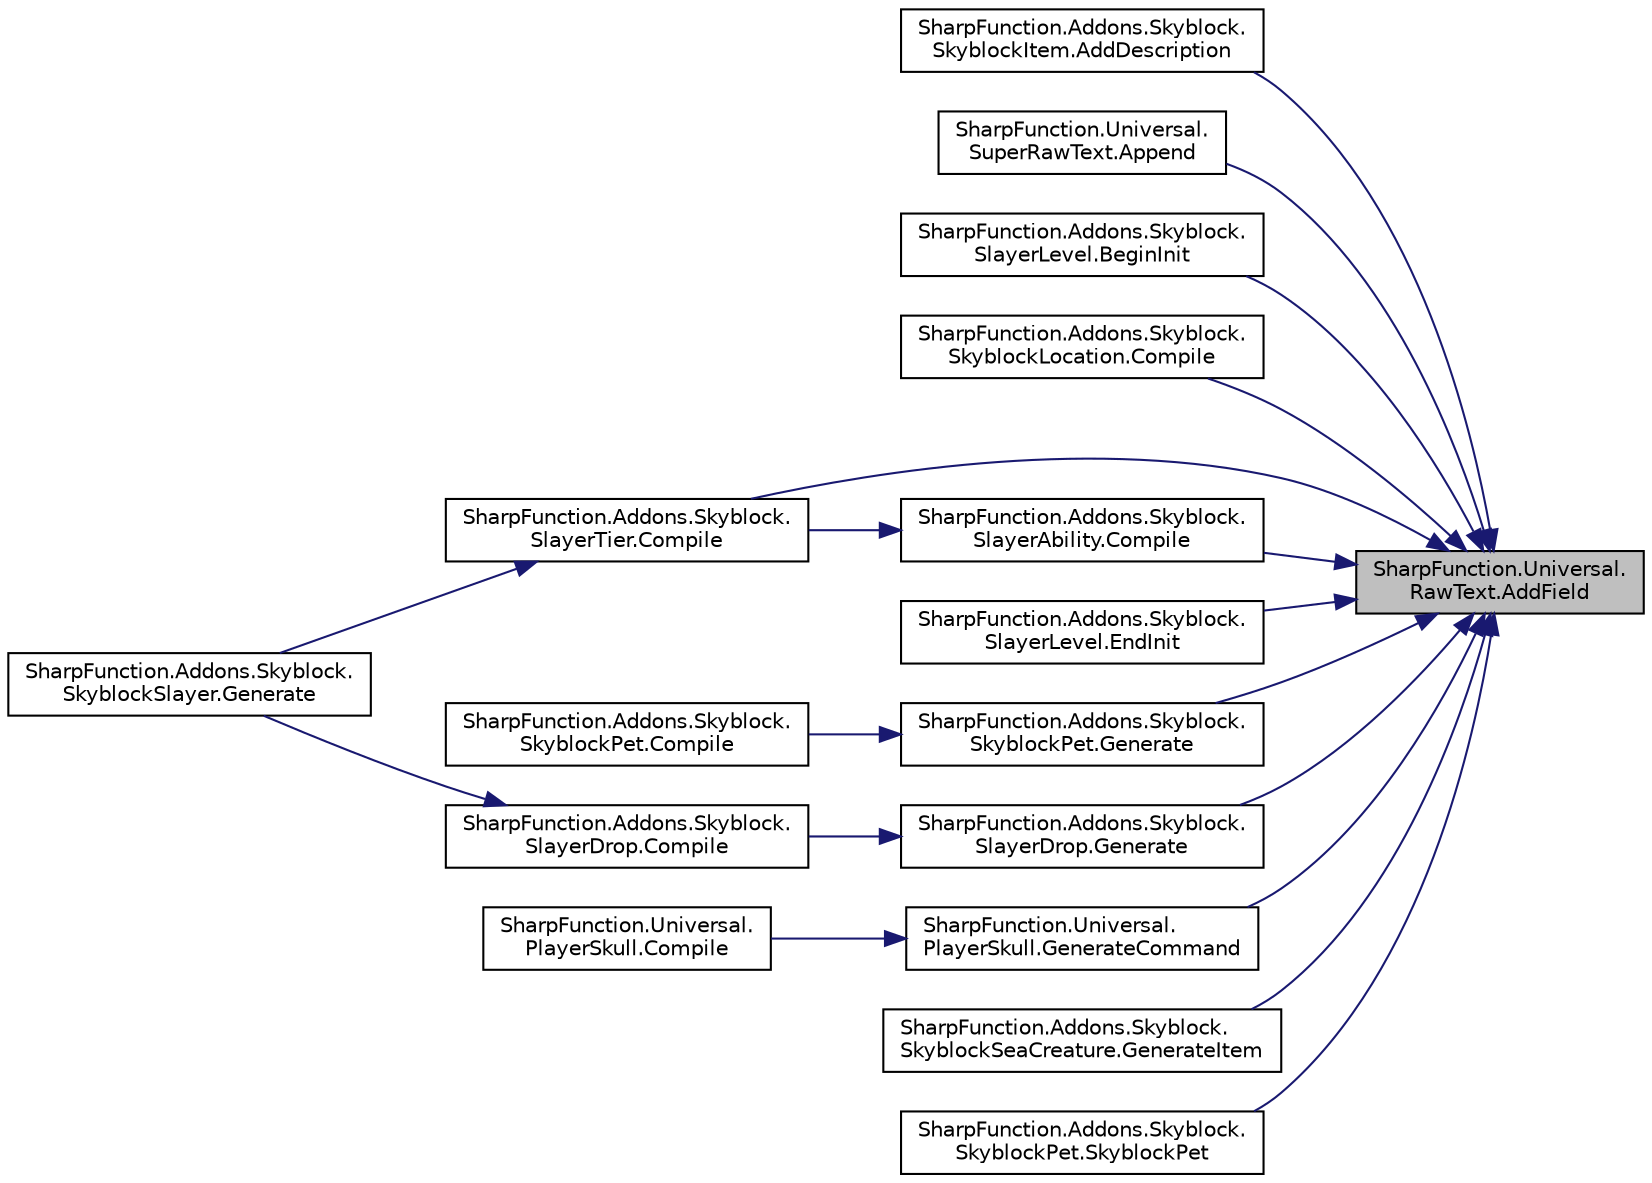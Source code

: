 digraph "SharpFunction.Universal.RawText.AddField"
{
 // LATEX_PDF_SIZE
  edge [fontname="Helvetica",fontsize="10",labelfontname="Helvetica",labelfontsize="10"];
  node [fontname="Helvetica",fontsize="10",shape=record];
  rankdir="RL";
  Node1 [label="SharpFunction.Universal.\lRawText.AddField",height=0.2,width=0.4,color="black", fillcolor="grey75", style="filled", fontcolor="black",tooltip="Adds a field to raw text"];
  Node1 -> Node2 [dir="back",color="midnightblue",fontsize="10",style="solid",fontname="Helvetica"];
  Node2 [label="SharpFunction.Addons.Skyblock.\lSkyblockItem.AddDescription",height=0.2,width=0.4,color="black", fillcolor="white", style="filled",URL="$class_sharp_function_1_1_addons_1_1_skyblock_1_1_skyblock_item.html#a9311ab4fe25e66bf04e53ab5a5a7a9ad",tooltip="Adds description to item"];
  Node1 -> Node3 [dir="back",color="midnightblue",fontsize="10",style="solid",fontname="Helvetica"];
  Node3 [label="SharpFunction.Universal.\lSuperRawText.Append",height=0.2,width=0.4,color="black", fillcolor="white", style="filled",URL="$class_sharp_function_1_1_universal_1_1_super_raw_text.html#afa0584168de9c358fa08651f45d01e83",tooltip="Appends raw formatting to line"];
  Node1 -> Node4 [dir="back",color="midnightblue",fontsize="10",style="solid",fontname="Helvetica"];
  Node4 [label="SharpFunction.Addons.Skyblock.\lSlayerLevel.BeginInit",height=0.2,width=0.4,color="black", fillcolor="white", style="filled",URL="$class_sharp_function_1_1_addons_1_1_skyblock_1_1_slayer_level.html#a56dd175e87c0d0f3c24bf159e23edecf",tooltip="Begins the initialization of compilator. After use of that method  you can use all methods until EndI..."];
  Node1 -> Node5 [dir="back",color="midnightblue",fontsize="10",style="solid",fontname="Helvetica"];
  Node5 [label="SharpFunction.Addons.Skyblock.\lSkyblockLocation.Compile",height=0.2,width=0.4,color="black", fillcolor="white", style="filled",URL="$class_sharp_function_1_1_addons_1_1_skyblock_1_1_skyblock_location.html#ae6e0c8f98a3dcc5bb44364a299d0560b",tooltip="Compiles the tellraw command to view the message"];
  Node1 -> Node6 [dir="back",color="midnightblue",fontsize="10",style="solid",fontname="Helvetica"];
  Node6 [label="SharpFunction.Addons.Skyblock.\lSlayerTier.Compile",height=0.2,width=0.4,color="black", fillcolor="white", style="filled",URL="$class_sharp_function_1_1_addons_1_1_skyblock_1_1_slayer_tier.html#a46ec37a0348b0fc6f6e1b34f64f369fd",tooltip="Compiles"];
  Node6 -> Node7 [dir="back",color="midnightblue",fontsize="10",style="solid",fontname="Helvetica"];
  Node7 [label="SharpFunction.Addons.Skyblock.\lSkyblockSlayer.Generate",height=0.2,width=0.4,color="black", fillcolor="white", style="filled",URL="$class_sharp_function_1_1_addons_1_1_skyblock_1_1_skyblock_slayer.html#ac7d9e7e6984ef528eb26ed95383a8d0b",tooltip="Generates all the required stuff for datapack"];
  Node1 -> Node8 [dir="back",color="midnightblue",fontsize="10",style="solid",fontname="Helvetica"];
  Node8 [label="SharpFunction.Addons.Skyblock.\lSlayerAbility.Compile",height=0.2,width=0.4,color="black", fillcolor="white", style="filled",URL="$class_sharp_function_1_1_addons_1_1_skyblock_1_1_slayer_ability.html#ad2f7b4d3a4672194e0ee6c910114b92e",tooltip="Compiles the slayer ability"];
  Node8 -> Node6 [dir="back",color="midnightblue",fontsize="10",style="solid",fontname="Helvetica"];
  Node1 -> Node9 [dir="back",color="midnightblue",fontsize="10",style="solid",fontname="Helvetica"];
  Node9 [label="SharpFunction.Addons.Skyblock.\lSlayerLevel.EndInit",height=0.2,width=0.4,color="black", fillcolor="white", style="filled",URL="$class_sharp_function_1_1_addons_1_1_skyblock_1_1_slayer_level.html#ae00a60c38d1e3c5ee0c3037fa014f8bb",tooltip="Ends the initialization making it possible to GeneratedDescription"];
  Node1 -> Node10 [dir="back",color="midnightblue",fontsize="10",style="solid",fontname="Helvetica"];
  Node10 [label="SharpFunction.Addons.Skyblock.\lSkyblockPet.Generate",height=0.2,width=0.4,color="black", fillcolor="white", style="filled",URL="$class_sharp_function_1_1_addons_1_1_skyblock_1_1_skyblock_pet.html#add45c6b62f39177f26d8ebf04702fcb6",tooltip="Generates the give command"];
  Node10 -> Node11 [dir="back",color="midnightblue",fontsize="10",style="solid",fontname="Helvetica"];
  Node11 [label="SharpFunction.Addons.Skyblock.\lSkyblockPet.Compile",height=0.2,width=0.4,color="black", fillcolor="white", style="filled",URL="$class_sharp_function_1_1_addons_1_1_skyblock_1_1_skyblock_pet.html#a6fbf01f9ac195e98098bb6dd896aba83",tooltip="Generates the /give command and compiles it to string"];
  Node1 -> Node12 [dir="back",color="midnightblue",fontsize="10",style="solid",fontname="Helvetica"];
  Node12 [label="SharpFunction.Addons.Skyblock.\lSlayerDrop.Generate",height=0.2,width=0.4,color="black", fillcolor="white", style="filled",URL="$class_sharp_function_1_1_addons_1_1_skyblock_1_1_slayer_drop.html#ac3e70c0f936e8699a5e49bbbf7e42f51",tooltip="Generates command to give the item"];
  Node12 -> Node13 [dir="back",color="midnightblue",fontsize="10",style="solid",fontname="Helvetica"];
  Node13 [label="SharpFunction.Addons.Skyblock.\lSlayerDrop.Compile",height=0.2,width=0.4,color="black", fillcolor="white", style="filled",URL="$class_sharp_function_1_1_addons_1_1_skyblock_1_1_slayer_drop.html#a0f4bd5dfab1aadc15a07789cbaa4947e",tooltip="Generates and compiles the command, returning the string"];
  Node13 -> Node7 [dir="back",color="midnightblue",fontsize="10",style="solid",fontname="Helvetica"];
  Node1 -> Node14 [dir="back",color="midnightblue",fontsize="10",style="solid",fontname="Helvetica"];
  Node14 [label="SharpFunction.Universal.\lPlayerSkull.GenerateCommand",height=0.2,width=0.4,color="black", fillcolor="white", style="filled",URL="$class_sharp_function_1_1_universal_1_1_player_skull.html#a11de98e13303f0c94bbc71d02ec87b7b",tooltip="Generates give command to get the skull and compiles it"];
  Node14 -> Node15 [dir="back",color="midnightblue",fontsize="10",style="solid",fontname="Helvetica"];
  Node15 [label="SharpFunction.Universal.\lPlayerSkull.Compile",height=0.2,width=0.4,color="black", fillcolor="white", style="filled",URL="$class_sharp_function_1_1_universal_1_1_player_skull.html#ac6eba84d57298185924a3efaba5c7755",tooltip="Generates the command and compiles it into string"];
  Node1 -> Node16 [dir="back",color="midnightblue",fontsize="10",style="solid",fontname="Helvetica"];
  Node16 [label="SharpFunction.Addons.Skyblock.\lSkyblockSeaCreature.GenerateItem",height=0.2,width=0.4,color="black", fillcolor="white", style="filled",URL="$class_sharp_function_1_1_addons_1_1_skyblock_1_1_skyblock_sea_creature.html#acc001263e5a75c199028453b73c8704e",tooltip="Generates the item representing sea creature"];
  Node1 -> Node17 [dir="back",color="midnightblue",fontsize="10",style="solid",fontname="Helvetica"];
  Node17 [label="SharpFunction.Addons.Skyblock.\lSkyblockPet.SkyblockPet",height=0.2,width=0.4,color="black", fillcolor="white", style="filled",URL="$class_sharp_function_1_1_addons_1_1_skyblock_1_1_skyblock_pet.html#a17160214e217df73545bf0e0b8564305",tooltip="Initialize a new skyblock pet"];
}
